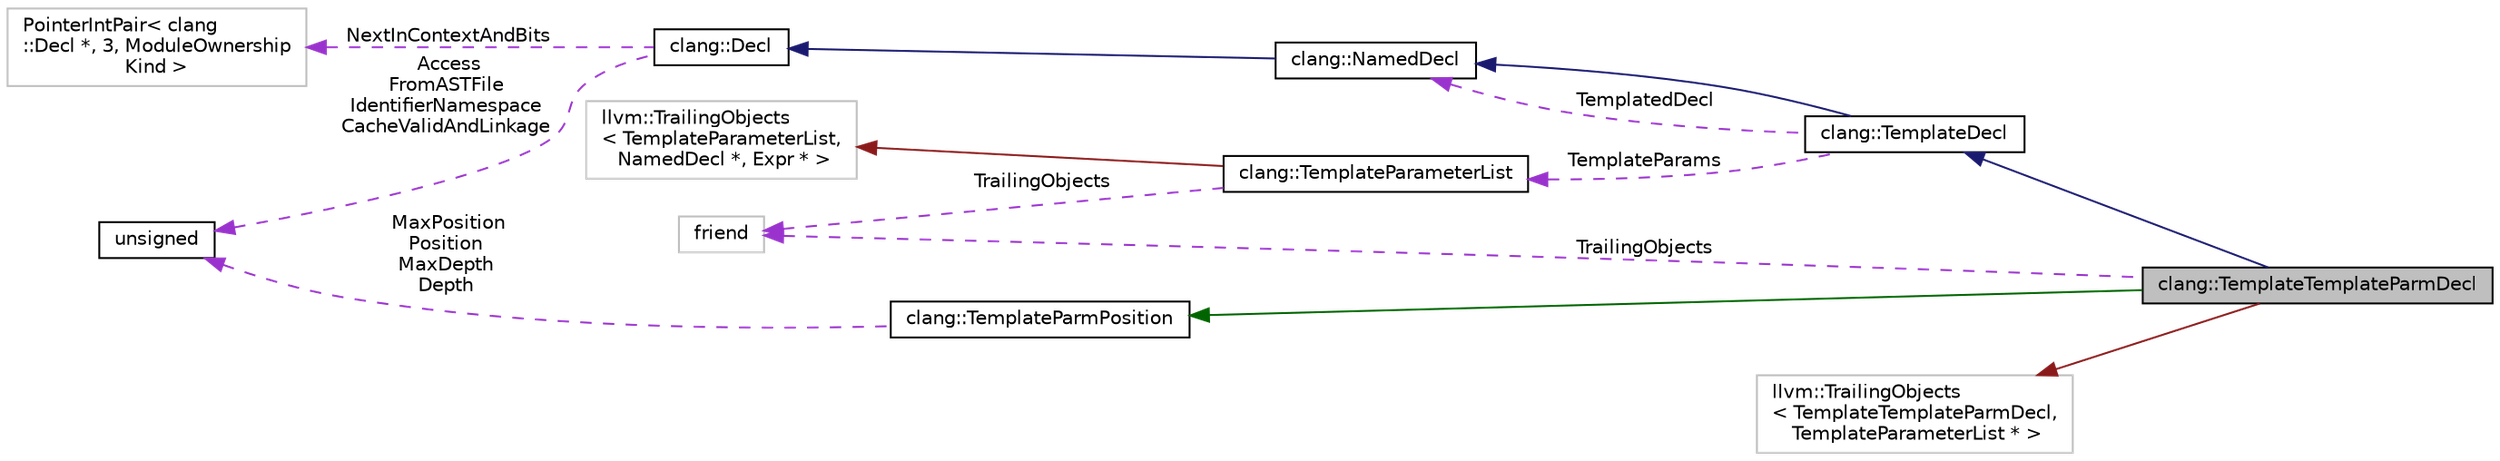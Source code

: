 digraph "clang::TemplateTemplateParmDecl"
{
 // LATEX_PDF_SIZE
  bgcolor="transparent";
  edge [fontname="Helvetica",fontsize="10",labelfontname="Helvetica",labelfontsize="10"];
  node [fontname="Helvetica",fontsize="10",shape=record];
  rankdir="LR";
  Node1 [label="clang::TemplateTemplateParmDecl",height=0.2,width=0.4,color="black", fillcolor="grey75", style="filled", fontcolor="black",tooltip="TemplateTemplateParmDecl - Declares a template template parameter, e.g., \"T\" in."];
  Node2 -> Node1 [dir="back",color="midnightblue",fontsize="10",style="solid",fontname="Helvetica"];
  Node2 [label="clang::TemplateDecl",height=0.2,width=0.4,color="black",URL="$classclang_1_1TemplateDecl.html",tooltip="The base class of all kinds of template declarations (e.g., class, function, etc.)."];
  Node3 -> Node2 [dir="back",color="midnightblue",fontsize="10",style="solid",fontname="Helvetica"];
  Node3 [label="clang::NamedDecl",height=0.2,width=0.4,color="black",URL="$classclang_1_1NamedDecl.html",tooltip="This represents a decl that may have a name."];
  Node4 -> Node3 [dir="back",color="midnightblue",fontsize="10",style="solid",fontname="Helvetica"];
  Node4 [label="clang::Decl",height=0.2,width=0.4,color="black",URL="$classclang_1_1Decl.html",tooltip="Decl - This represents one declaration (or definition), e.g."];
  Node5 -> Node4 [dir="back",color="darkorchid3",fontsize="10",style="dashed",label=" NextInContextAndBits" ,fontname="Helvetica"];
  Node5 [label="PointerIntPair\< clang\l::Decl *, 3, ModuleOwnership\lKind \>",height=0.2,width=0.4,color="grey75",tooltip=" "];
  Node6 -> Node4 [dir="back",color="darkorchid3",fontsize="10",style="dashed",label=" Access\nFromASTFile\nIdentifierNamespace\nCacheValidAndLinkage" ,fontname="Helvetica"];
  Node6 [label="unsigned",height=0.2,width=0.4,color="black",URL="$classunsigned.html",tooltip=" "];
  Node3 -> Node2 [dir="back",color="darkorchid3",fontsize="10",style="dashed",label=" TemplatedDecl" ,fontname="Helvetica"];
  Node7 -> Node2 [dir="back",color="darkorchid3",fontsize="10",style="dashed",label=" TemplateParams" ,fontname="Helvetica"];
  Node7 [label="clang::TemplateParameterList",height=0.2,width=0.4,color="black",URL="$classclang_1_1TemplateParameterList.html",tooltip="Stores a list of template parameters for a TemplateDecl and its derived classes."];
  Node8 -> Node7 [dir="back",color="firebrick4",fontsize="10",style="solid",fontname="Helvetica"];
  Node8 [label="llvm::TrailingObjects\l\< TemplateParameterList,\l NamedDecl *, Expr * \>",height=0.2,width=0.4,color="grey75",tooltip=" "];
  Node9 -> Node7 [dir="back",color="darkorchid3",fontsize="10",style="dashed",label=" TrailingObjects" ,fontname="Helvetica"];
  Node9 [label="friend",height=0.2,width=0.4,color="grey75",tooltip=" "];
  Node10 -> Node1 [dir="back",color="darkgreen",fontsize="10",style="solid",fontname="Helvetica"];
  Node10 [label="clang::TemplateParmPosition",height=0.2,width=0.4,color="black",URL="$classclang_1_1TemplateParmPosition.html",tooltip="Defines the position of a template parameter within a template parameter list."];
  Node6 -> Node10 [dir="back",color="darkorchid3",fontsize="10",style="dashed",label=" MaxPosition\nPosition\nMaxDepth\nDepth" ,fontname="Helvetica"];
  Node11 -> Node1 [dir="back",color="firebrick4",fontsize="10",style="solid",fontname="Helvetica"];
  Node11 [label="llvm::TrailingObjects\l\< TemplateTemplateParmDecl,\l TemplateParameterList * \>",height=0.2,width=0.4,color="grey75",tooltip=" "];
  Node9 -> Node1 [dir="back",color="darkorchid3",fontsize="10",style="dashed",label=" TrailingObjects" ,fontname="Helvetica"];
}
